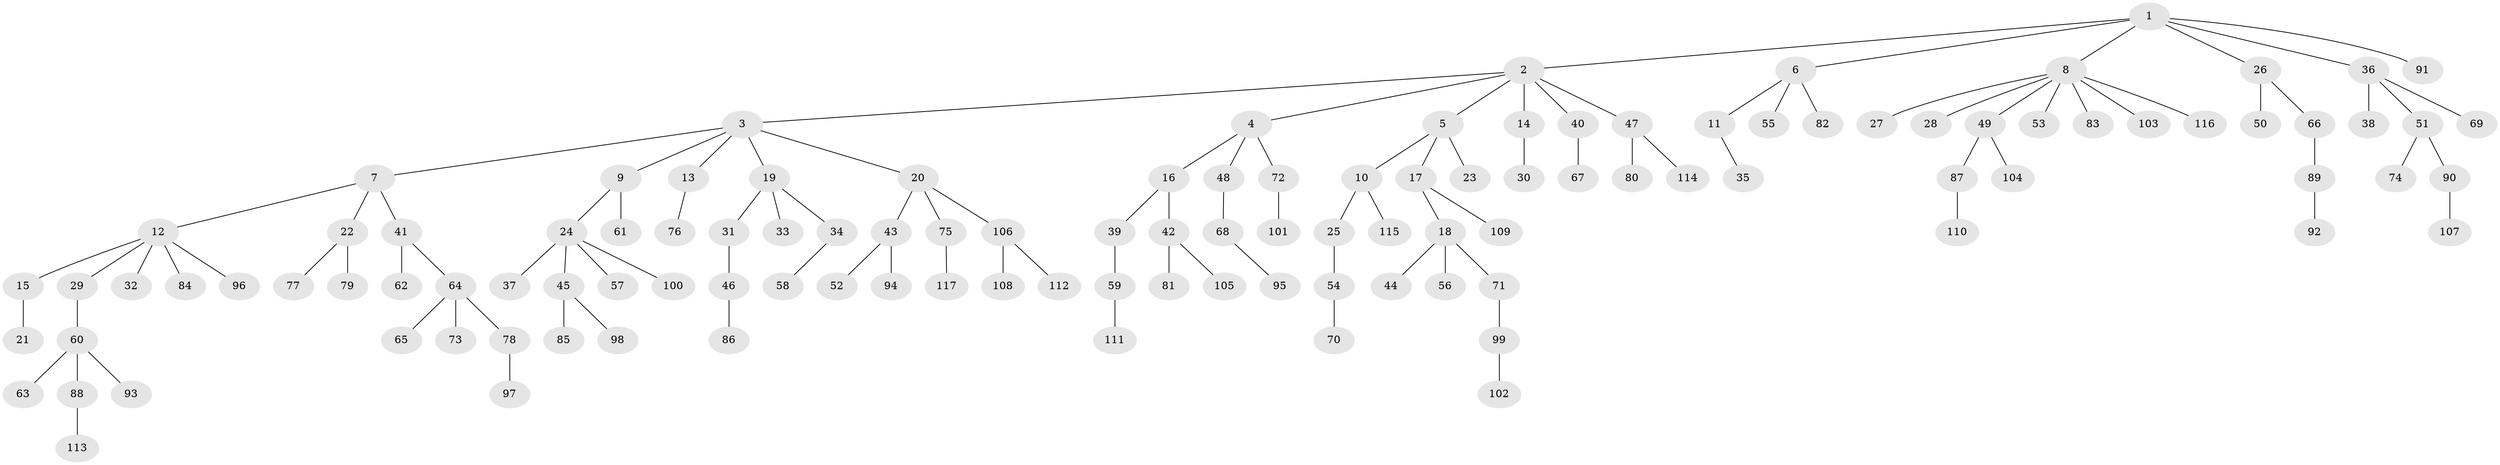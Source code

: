 // Generated by graph-tools (version 1.1) at 2025/53/03/09/25 04:53:04]
// undirected, 117 vertices, 116 edges
graph export_dot {
graph [start="1"]
  node [color=gray90,style=filled];
  1;
  2;
  3;
  4;
  5;
  6;
  7;
  8;
  9;
  10;
  11;
  12;
  13;
  14;
  15;
  16;
  17;
  18;
  19;
  20;
  21;
  22;
  23;
  24;
  25;
  26;
  27;
  28;
  29;
  30;
  31;
  32;
  33;
  34;
  35;
  36;
  37;
  38;
  39;
  40;
  41;
  42;
  43;
  44;
  45;
  46;
  47;
  48;
  49;
  50;
  51;
  52;
  53;
  54;
  55;
  56;
  57;
  58;
  59;
  60;
  61;
  62;
  63;
  64;
  65;
  66;
  67;
  68;
  69;
  70;
  71;
  72;
  73;
  74;
  75;
  76;
  77;
  78;
  79;
  80;
  81;
  82;
  83;
  84;
  85;
  86;
  87;
  88;
  89;
  90;
  91;
  92;
  93;
  94;
  95;
  96;
  97;
  98;
  99;
  100;
  101;
  102;
  103;
  104;
  105;
  106;
  107;
  108;
  109;
  110;
  111;
  112;
  113;
  114;
  115;
  116;
  117;
  1 -- 2;
  1 -- 6;
  1 -- 8;
  1 -- 26;
  1 -- 36;
  1 -- 91;
  2 -- 3;
  2 -- 4;
  2 -- 5;
  2 -- 14;
  2 -- 40;
  2 -- 47;
  3 -- 7;
  3 -- 9;
  3 -- 13;
  3 -- 19;
  3 -- 20;
  4 -- 16;
  4 -- 48;
  4 -- 72;
  5 -- 10;
  5 -- 17;
  5 -- 23;
  6 -- 11;
  6 -- 55;
  6 -- 82;
  7 -- 12;
  7 -- 22;
  7 -- 41;
  8 -- 27;
  8 -- 28;
  8 -- 49;
  8 -- 53;
  8 -- 83;
  8 -- 103;
  8 -- 116;
  9 -- 24;
  9 -- 61;
  10 -- 25;
  10 -- 115;
  11 -- 35;
  12 -- 15;
  12 -- 29;
  12 -- 32;
  12 -- 84;
  12 -- 96;
  13 -- 76;
  14 -- 30;
  15 -- 21;
  16 -- 39;
  16 -- 42;
  17 -- 18;
  17 -- 109;
  18 -- 44;
  18 -- 56;
  18 -- 71;
  19 -- 31;
  19 -- 33;
  19 -- 34;
  20 -- 43;
  20 -- 75;
  20 -- 106;
  22 -- 77;
  22 -- 79;
  24 -- 37;
  24 -- 45;
  24 -- 57;
  24 -- 100;
  25 -- 54;
  26 -- 50;
  26 -- 66;
  29 -- 60;
  31 -- 46;
  34 -- 58;
  36 -- 38;
  36 -- 51;
  36 -- 69;
  39 -- 59;
  40 -- 67;
  41 -- 62;
  41 -- 64;
  42 -- 81;
  42 -- 105;
  43 -- 52;
  43 -- 94;
  45 -- 85;
  45 -- 98;
  46 -- 86;
  47 -- 80;
  47 -- 114;
  48 -- 68;
  49 -- 87;
  49 -- 104;
  51 -- 74;
  51 -- 90;
  54 -- 70;
  59 -- 111;
  60 -- 63;
  60 -- 88;
  60 -- 93;
  64 -- 65;
  64 -- 73;
  64 -- 78;
  66 -- 89;
  68 -- 95;
  71 -- 99;
  72 -- 101;
  75 -- 117;
  78 -- 97;
  87 -- 110;
  88 -- 113;
  89 -- 92;
  90 -- 107;
  99 -- 102;
  106 -- 108;
  106 -- 112;
}
